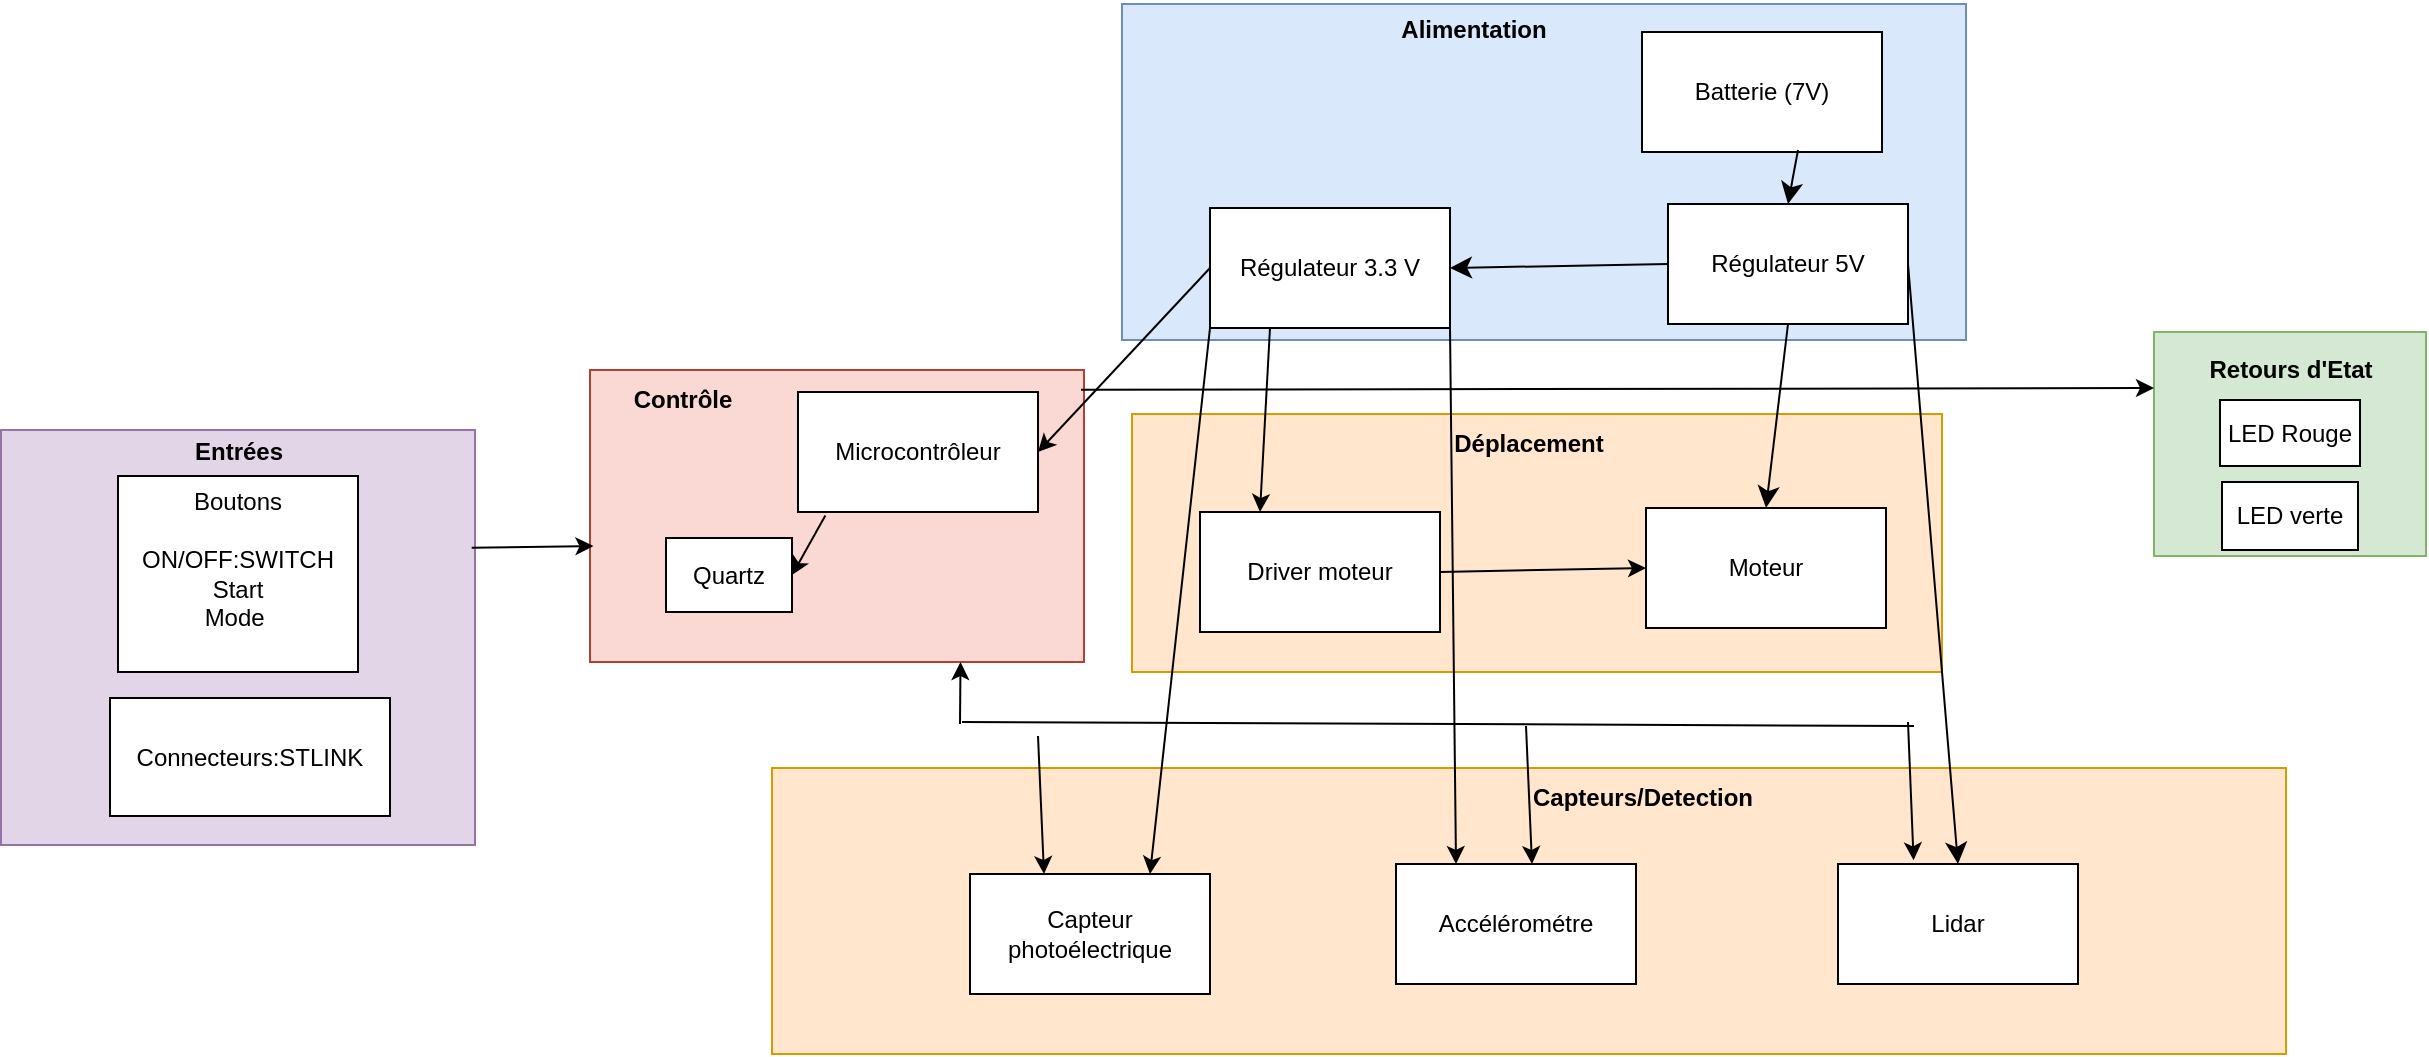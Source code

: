 <mxfile version="24.7.12">
  <diagram name="Page-1" id="IcxdFLlKtU9lkeUMei0x">
    <mxGraphModel dx="2966" dy="1135" grid="0" gridSize="10" guides="1" tooltips="1" connect="1" arrows="1" fold="1" page="0" pageScale="1" pageWidth="850" pageHeight="1100" math="0" shadow="0">
      <root>
        <mxCell id="0" />
        <mxCell id="1" parent="0" />
        <mxCell id="0mP67dab4e1B2EUWuguc-59" value="" style="rounded=0;whiteSpace=wrap;html=1;fillColor=#e1d5e7;strokeColor=#9673a6;" vertex="1" parent="1">
          <mxGeometry x="-1417.5" y="27" width="237" height="207.5" as="geometry" />
        </mxCell>
        <mxCell id="0mP67dab4e1B2EUWuguc-55" value="" style="rounded=0;whiteSpace=wrap;html=1;fillColor=#ffe6cc;strokeColor=#d79b00;" vertex="1" parent="1">
          <mxGeometry x="-852" y="19" width="405" height="129" as="geometry" />
        </mxCell>
        <mxCell id="0mP67dab4e1B2EUWuguc-40" value="" style="rounded=0;whiteSpace=wrap;html=1;fillColor=#fad9d5;strokeColor=#ae4132;" vertex="1" parent="1">
          <mxGeometry x="-1123" y="-3" width="247" height="146" as="geometry" />
        </mxCell>
        <mxCell id="0mP67dab4e1B2EUWuguc-35" value="" style="rounded=0;whiteSpace=wrap;html=1;fillColor=#d5e8d4;strokeColor=#82b366;" vertex="1" parent="1">
          <mxGeometry x="-341" y="-22" width="136" height="112" as="geometry" />
        </mxCell>
        <mxCell id="0mP67dab4e1B2EUWuguc-32" value="" style="rounded=0;whiteSpace=wrap;html=1;fillColor=#dae8fc;strokeColor=#6c8ebf;" vertex="1" parent="1">
          <mxGeometry x="-857" y="-186" width="422" height="168" as="geometry" />
        </mxCell>
        <mxCell id="0mP67dab4e1B2EUWuguc-31" value="" style="rounded=0;whiteSpace=wrap;html=1;fillColor=#ffe6cc;strokeColor=#d79b00;" vertex="1" parent="1">
          <mxGeometry x="-1032" y="196" width="757" height="143" as="geometry" />
        </mxCell>
        <mxCell id="0mP67dab4e1B2EUWuguc-2" value="Batterie (7V)" style="rounded=0;whiteSpace=wrap;html=1;" vertex="1" parent="1">
          <mxGeometry x="-597" y="-172" width="120" height="60" as="geometry" />
        </mxCell>
        <mxCell id="0mP67dab4e1B2EUWuguc-5" value="Moteur" style="rounded=0;whiteSpace=wrap;html=1;" vertex="1" parent="1">
          <mxGeometry x="-595" y="66" width="120" height="60" as="geometry" />
        </mxCell>
        <mxCell id="0mP67dab4e1B2EUWuguc-6" value="Accélérométre" style="rounded=0;whiteSpace=wrap;html=1;" vertex="1" parent="1">
          <mxGeometry x="-720" y="244" width="120" height="60" as="geometry" />
        </mxCell>
        <mxCell id="0mP67dab4e1B2EUWuguc-7" value="Régulateur 5V" style="rounded=0;whiteSpace=wrap;html=1;" vertex="1" parent="1">
          <mxGeometry x="-584" y="-86" width="120" height="60" as="geometry" />
        </mxCell>
        <mxCell id="0mP67dab4e1B2EUWuguc-8" value="Régulateur 3.3 V" style="rounded=0;whiteSpace=wrap;html=1;" vertex="1" parent="1">
          <mxGeometry x="-813" y="-84" width="120" height="60" as="geometry" />
        </mxCell>
        <mxCell id="0mP67dab4e1B2EUWuguc-9" value="Microcontrôleur" style="rounded=0;whiteSpace=wrap;html=1;" vertex="1" parent="1">
          <mxGeometry x="-1019" y="8" width="120" height="60" as="geometry" />
        </mxCell>
        <mxCell id="0mP67dab4e1B2EUWuguc-11" value="" style="endArrow=classic;html=1;rounded=0;fontSize=12;startSize=8;endSize=8;curved=1;entryX=0.5;entryY=0;entryDx=0;entryDy=0;exitX=0.65;exitY=0.983;exitDx=0;exitDy=0;exitPerimeter=0;" edge="1" parent="1" source="0mP67dab4e1B2EUWuguc-2" target="0mP67dab4e1B2EUWuguc-7">
          <mxGeometry width="50" height="50" relative="1" as="geometry">
            <mxPoint x="-653" y="-118" as="sourcePoint" />
            <mxPoint x="-743" y="-74" as="targetPoint" />
          </mxGeometry>
        </mxCell>
        <mxCell id="0mP67dab4e1B2EUWuguc-12" value="" style="endArrow=classic;html=1;rounded=0;fontSize=12;startSize=8;endSize=8;curved=1;exitX=0;exitY=0.5;exitDx=0;exitDy=0;entryX=1;entryY=0.5;entryDx=0;entryDy=0;" edge="1" parent="1" source="0mP67dab4e1B2EUWuguc-7" target="0mP67dab4e1B2EUWuguc-8">
          <mxGeometry width="50" height="50" relative="1" as="geometry">
            <mxPoint x="-623" y="225" as="sourcePoint" />
            <mxPoint x="-573" y="175" as="targetPoint" />
          </mxGeometry>
        </mxCell>
        <mxCell id="0mP67dab4e1B2EUWuguc-13" value="Capteur photoélectrique" style="rounded=0;whiteSpace=wrap;html=1;" vertex="1" parent="1">
          <mxGeometry x="-933" y="249" width="120" height="60" as="geometry" />
        </mxCell>
        <mxCell id="0mP67dab4e1B2EUWuguc-14" value="Lidar" style="rounded=0;whiteSpace=wrap;html=1;" vertex="1" parent="1">
          <mxGeometry x="-499" y="244" width="120" height="60" as="geometry" />
        </mxCell>
        <mxCell id="0mP67dab4e1B2EUWuguc-15" value="" style="endArrow=classic;html=1;rounded=0;fontSize=12;startSize=8;endSize=8;curved=1;exitX=0.5;exitY=1;exitDx=0;exitDy=0;entryX=0.5;entryY=0;entryDx=0;entryDy=0;" edge="1" parent="1" source="0mP67dab4e1B2EUWuguc-7" target="0mP67dab4e1B2EUWuguc-5">
          <mxGeometry width="50" height="50" relative="1" as="geometry">
            <mxPoint x="-623" y="225" as="sourcePoint" />
            <mxPoint x="-573" y="175" as="targetPoint" />
          </mxGeometry>
        </mxCell>
        <mxCell id="0mP67dab4e1B2EUWuguc-16" value="" style="endArrow=classic;html=1;rounded=0;fontSize=12;startSize=8;endSize=8;curved=1;exitX=1;exitY=0.5;exitDx=0;exitDy=0;entryX=0.5;entryY=0;entryDx=0;entryDy=0;" edge="1" parent="1" source="0mP67dab4e1B2EUWuguc-7" target="0mP67dab4e1B2EUWuguc-14">
          <mxGeometry width="50" height="50" relative="1" as="geometry">
            <mxPoint x="-623" y="225" as="sourcePoint" />
            <mxPoint x="-573" y="175" as="targetPoint" />
          </mxGeometry>
        </mxCell>
        <mxCell id="0mP67dab4e1B2EUWuguc-17" value="Driver moteur" style="rounded=0;whiteSpace=wrap;html=1;" vertex="1" parent="1">
          <mxGeometry x="-818" y="68" width="120" height="60" as="geometry" />
        </mxCell>
        <mxCell id="0mP67dab4e1B2EUWuguc-23" value="" style="endArrow=classic;html=1;rounded=0;exitX=0;exitY=1;exitDx=0;exitDy=0;entryX=0.75;entryY=0;entryDx=0;entryDy=0;" edge="1" parent="1" source="0mP67dab4e1B2EUWuguc-8" target="0mP67dab4e1B2EUWuguc-13">
          <mxGeometry width="50" height="50" relative="1" as="geometry">
            <mxPoint x="-675" y="134" as="sourcePoint" />
            <mxPoint x="-625" y="84" as="targetPoint" />
          </mxGeometry>
        </mxCell>
        <mxCell id="0mP67dab4e1B2EUWuguc-24" value="" style="endArrow=classic;html=1;rounded=0;exitX=0;exitY=0.5;exitDx=0;exitDy=0;entryX=1;entryY=0.5;entryDx=0;entryDy=0;" edge="1" parent="1" source="0mP67dab4e1B2EUWuguc-8" target="0mP67dab4e1B2EUWuguc-9">
          <mxGeometry width="50" height="50" relative="1" as="geometry">
            <mxPoint x="-675" y="134" as="sourcePoint" />
            <mxPoint x="-625" y="84" as="targetPoint" />
          </mxGeometry>
        </mxCell>
        <mxCell id="0mP67dab4e1B2EUWuguc-25" value="" style="endArrow=classic;html=1;rounded=0;entryX=0.25;entryY=0;entryDx=0;entryDy=0;exitX=0.25;exitY=1;exitDx=0;exitDy=0;" edge="1" parent="1" source="0mP67dab4e1B2EUWuguc-8" target="0mP67dab4e1B2EUWuguc-17">
          <mxGeometry width="50" height="50" relative="1" as="geometry">
            <mxPoint x="-675" y="134" as="sourcePoint" />
            <mxPoint x="-625" y="84" as="targetPoint" />
          </mxGeometry>
        </mxCell>
        <mxCell id="0mP67dab4e1B2EUWuguc-26" value="" style="endArrow=classic;html=1;rounded=0;exitX=1;exitY=1;exitDx=0;exitDy=0;entryX=0.25;entryY=0;entryDx=0;entryDy=0;" edge="1" parent="1" source="0mP67dab4e1B2EUWuguc-8" target="0mP67dab4e1B2EUWuguc-6">
          <mxGeometry width="50" height="50" relative="1" as="geometry">
            <mxPoint x="-675" y="134" as="sourcePoint" />
            <mxPoint x="-625" y="84" as="targetPoint" />
          </mxGeometry>
        </mxCell>
        <mxCell id="0mP67dab4e1B2EUWuguc-34" value="LED verte" style="rounded=0;whiteSpace=wrap;html=1;" vertex="1" parent="1">
          <mxGeometry x="-307" y="53" width="68" height="34" as="geometry" />
        </mxCell>
        <mxCell id="0mP67dab4e1B2EUWuguc-36" value="Quartz" style="rounded=0;whiteSpace=wrap;html=1;" vertex="1" parent="1">
          <mxGeometry x="-1085" y="81" width="63" height="37" as="geometry" />
        </mxCell>
        <mxCell id="0mP67dab4e1B2EUWuguc-37" value="" style="endArrow=classic;html=1;rounded=0;exitX=0.114;exitY=1.029;exitDx=0;exitDy=0;exitPerimeter=0;entryX=1;entryY=0.5;entryDx=0;entryDy=0;" edge="1" parent="1" source="0mP67dab4e1B2EUWuguc-9" target="0mP67dab4e1B2EUWuguc-36">
          <mxGeometry width="50" height="50" relative="1" as="geometry">
            <mxPoint x="-528" y="161" as="sourcePoint" />
            <mxPoint x="-478" y="111" as="targetPoint" />
          </mxGeometry>
        </mxCell>
        <mxCell id="0mP67dab4e1B2EUWuguc-45" value="" style="endArrow=classic;html=1;rounded=0;entryX=0.315;entryY=-0.031;entryDx=0;entryDy=0;entryPerimeter=0;" edge="1" parent="1" target="0mP67dab4e1B2EUWuguc-14">
          <mxGeometry width="50" height="50" relative="1" as="geometry">
            <mxPoint x="-464" y="173" as="sourcePoint" />
            <mxPoint x="-478" y="111" as="targetPoint" />
          </mxGeometry>
        </mxCell>
        <mxCell id="0mP67dab4e1B2EUWuguc-46" value="" style="endArrow=classic;html=1;rounded=0;entryX=0.315;entryY=-0.031;entryDx=0;entryDy=0;entryPerimeter=0;" edge="1" parent="1">
          <mxGeometry width="50" height="50" relative="1" as="geometry">
            <mxPoint x="-655" y="175" as="sourcePoint" />
            <mxPoint x="-652" y="244" as="targetPoint" />
          </mxGeometry>
        </mxCell>
        <mxCell id="0mP67dab4e1B2EUWuguc-47" value="" style="endArrow=classic;html=1;rounded=0;entryX=0.315;entryY=-0.031;entryDx=0;entryDy=0;entryPerimeter=0;" edge="1" parent="1">
          <mxGeometry width="50" height="50" relative="1" as="geometry">
            <mxPoint x="-899" y="180" as="sourcePoint" />
            <mxPoint x="-896" y="249" as="targetPoint" />
          </mxGeometry>
        </mxCell>
        <mxCell id="0mP67dab4e1B2EUWuguc-49" value="" style="endArrow=none;html=1;rounded=0;" edge="1" parent="1">
          <mxGeometry width="50" height="50" relative="1" as="geometry">
            <mxPoint x="-937" y="173" as="sourcePoint" />
            <mxPoint x="-461" y="175" as="targetPoint" />
          </mxGeometry>
        </mxCell>
        <mxCell id="0mP67dab4e1B2EUWuguc-50" value="" style="endArrow=classic;html=1;rounded=0;entryX=0.75;entryY=1;entryDx=0;entryDy=0;" edge="1" parent="1" target="0mP67dab4e1B2EUWuguc-40">
          <mxGeometry width="50" height="50" relative="1" as="geometry">
            <mxPoint x="-938" y="174" as="sourcePoint" />
            <mxPoint x="-478" y="111" as="targetPoint" />
          </mxGeometry>
        </mxCell>
        <mxCell id="0mP67dab4e1B2EUWuguc-51" value="&lt;b&gt;Alimentation&lt;/b&gt;" style="text;strokeColor=none;align=center;fillColor=none;html=1;verticalAlign=middle;whiteSpace=wrap;rounded=0;" vertex="1" parent="1">
          <mxGeometry x="-750" y="-188" width="138" height="30" as="geometry" />
        </mxCell>
        <mxCell id="0mP67dab4e1B2EUWuguc-52" value="&lt;b&gt;Retours d&#39;Etat&lt;/b&gt;" style="text;strokeColor=none;align=center;fillColor=none;html=1;verticalAlign=middle;whiteSpace=wrap;rounded=0;" vertex="1" parent="1">
          <mxGeometry x="-321.5" y="-18" width="97" height="30" as="geometry" />
        </mxCell>
        <mxCell id="0mP67dab4e1B2EUWuguc-53" value="&lt;b&gt;Capteurs/Detection&lt;/b&gt;" style="text;strokeColor=none;align=center;fillColor=none;html=1;verticalAlign=middle;whiteSpace=wrap;rounded=0;" vertex="1" parent="1">
          <mxGeometry x="-645" y="196" width="97" height="30" as="geometry" />
        </mxCell>
        <mxCell id="0mP67dab4e1B2EUWuguc-54" value="&lt;b&gt;Contrôle&lt;/b&gt;" style="text;strokeColor=none;align=center;fillColor=none;html=1;verticalAlign=middle;whiteSpace=wrap;rounded=0;" vertex="1" parent="1">
          <mxGeometry x="-1125" y="-3" width="97" height="30" as="geometry" />
        </mxCell>
        <mxCell id="0mP67dab4e1B2EUWuguc-56" value="&lt;b&gt;Déplacement&lt;/b&gt;" style="text;strokeColor=none;align=center;fillColor=none;html=1;verticalAlign=middle;whiteSpace=wrap;rounded=0;" vertex="1" parent="1">
          <mxGeometry x="-702" y="19" width="97" height="30" as="geometry" />
        </mxCell>
        <mxCell id="0mP67dab4e1B2EUWuguc-57" value="Boutons&lt;div&gt;&lt;br&gt;&lt;div&gt;ON/OFF:SWITCH&lt;/div&gt;&lt;div&gt;Start&lt;/div&gt;&lt;div&gt;Mode&amp;nbsp;&lt;div&gt;&lt;br&gt;&lt;/div&gt;&lt;/div&gt;&lt;/div&gt;" style="rounded=0;whiteSpace=wrap;html=1;" vertex="1" parent="1">
          <mxGeometry x="-1359" y="50" width="120" height="98" as="geometry" />
        </mxCell>
        <mxCell id="0mP67dab4e1B2EUWuguc-58" value="&lt;div&gt;&lt;div&gt;&lt;div&gt;Connecteurs:STLINK&lt;/div&gt;&lt;/div&gt;&lt;/div&gt;" style="rounded=0;whiteSpace=wrap;html=1;" vertex="1" parent="1">
          <mxGeometry x="-1363" y="161" width="140" height="59" as="geometry" />
        </mxCell>
        <mxCell id="0mP67dab4e1B2EUWuguc-60" value="" style="endArrow=classic;html=1;rounded=0;exitX=0.993;exitY=0.284;exitDx=0;exitDy=0;exitPerimeter=0;entryX=0.007;entryY=0.603;entryDx=0;entryDy=0;entryPerimeter=0;" edge="1" parent="1" source="0mP67dab4e1B2EUWuguc-59" target="0mP67dab4e1B2EUWuguc-40">
          <mxGeometry width="50" height="50" relative="1" as="geometry">
            <mxPoint x="-857" y="161" as="sourcePoint" />
            <mxPoint x="-807" y="111" as="targetPoint" />
          </mxGeometry>
        </mxCell>
        <mxCell id="0mP67dab4e1B2EUWuguc-61" value="" style="endArrow=classic;html=1;rounded=0;exitX=0.994;exitY=0.068;exitDx=0;exitDy=0;exitPerimeter=0;entryX=0;entryY=0.25;entryDx=0;entryDy=0;" edge="1" parent="1" source="0mP67dab4e1B2EUWuguc-40" target="0mP67dab4e1B2EUWuguc-35">
          <mxGeometry width="50" height="50" relative="1" as="geometry">
            <mxPoint x="-899" y="46" as="sourcePoint" />
            <mxPoint x="-351" y="54" as="targetPoint" />
          </mxGeometry>
        </mxCell>
        <mxCell id="0mP67dab4e1B2EUWuguc-33" value="LED Rouge" style="rounded=0;whiteSpace=wrap;html=1;" vertex="1" parent="1">
          <mxGeometry x="-308" y="12" width="70" height="33" as="geometry" />
        </mxCell>
        <mxCell id="0mP67dab4e1B2EUWuguc-62" value="" style="endArrow=classic;html=1;rounded=0;exitX=1;exitY=0.5;exitDx=0;exitDy=0;entryX=0;entryY=0.5;entryDx=0;entryDy=0;" edge="1" parent="1" source="0mP67dab4e1B2EUWuguc-17" target="0mP67dab4e1B2EUWuguc-5">
          <mxGeometry width="50" height="50" relative="1" as="geometry">
            <mxPoint x="-681" y="120" as="sourcePoint" />
            <mxPoint x="-631" y="70" as="targetPoint" />
          </mxGeometry>
        </mxCell>
        <mxCell id="0mP67dab4e1B2EUWuguc-63" value="&lt;b&gt;Entrées&lt;/b&gt;" style="text;strokeColor=none;align=center;fillColor=none;html=1;verticalAlign=middle;whiteSpace=wrap;rounded=0;" vertex="1" parent="1">
          <mxGeometry x="-1347.5" y="23" width="97" height="30" as="geometry" />
        </mxCell>
      </root>
    </mxGraphModel>
  </diagram>
</mxfile>
